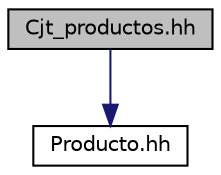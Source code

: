 digraph "Cjt_productos.hh"
{
 // LATEX_PDF_SIZE
  edge [fontname="Helvetica",fontsize="10",labelfontname="Helvetica",labelfontsize="10"];
  node [fontname="Helvetica",fontsize="10",shape=record];
  Node1 [label="Cjt_productos.hh",height=0.2,width=0.4,color="black", fillcolor="grey75", style="filled", fontcolor="black",tooltip="Especificación de la clase Cjt_productos."];
  Node1 -> Node2 [color="midnightblue",fontsize="10",style="solid",fontname="Helvetica"];
  Node2 [label="Producto.hh",height=0.2,width=0.4,color="black", fillcolor="white", style="filled",URL="$Producto_8hh.html",tooltip="Especificación de la clase Producto."];
}
